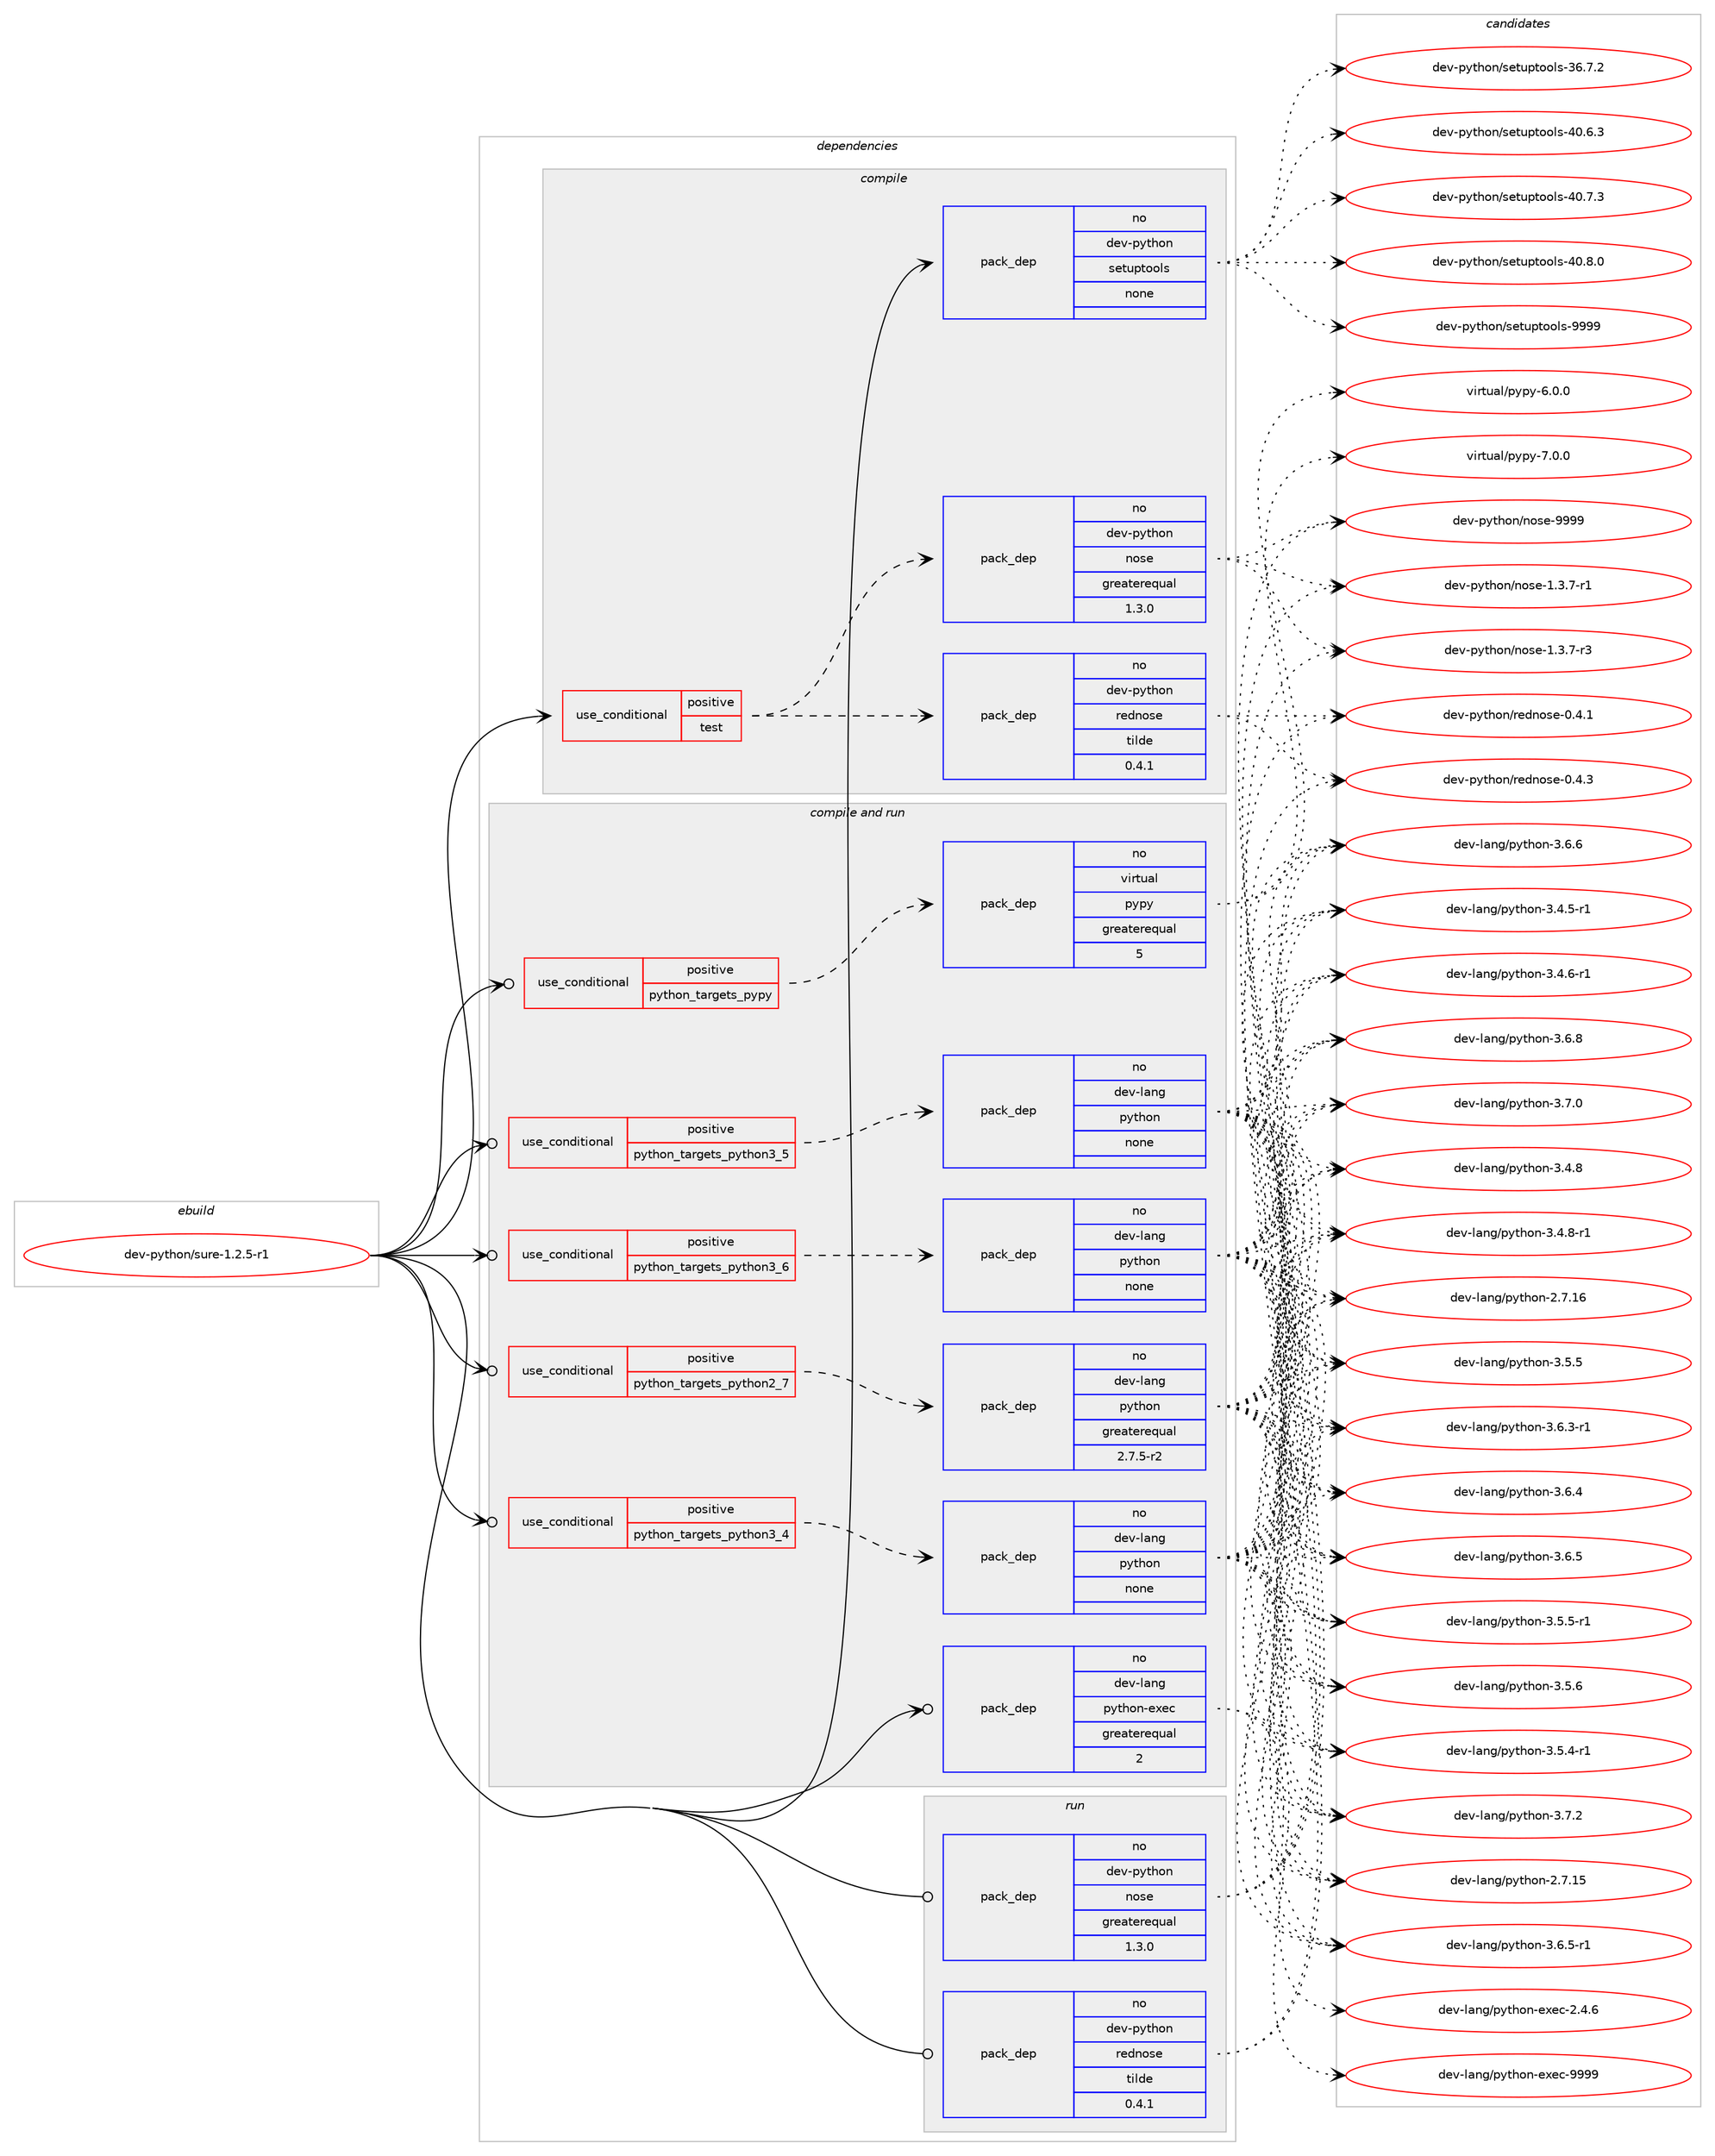 digraph prolog {

# *************
# Graph options
# *************

newrank=true;
concentrate=true;
compound=true;
graph [rankdir=LR,fontname=Helvetica,fontsize=10,ranksep=1.5];#, ranksep=2.5, nodesep=0.2];
edge  [arrowhead=vee];
node  [fontname=Helvetica,fontsize=10];

# **********
# The ebuild
# **********

subgraph cluster_leftcol {
color=gray;
rank=same;
label=<<i>ebuild</i>>;
id [label="dev-python/sure-1.2.5-r1", color=red, width=4, href="../dev-python/sure-1.2.5-r1.svg"];
}

# ****************
# The dependencies
# ****************

subgraph cluster_midcol {
color=gray;
label=<<i>dependencies</i>>;
subgraph cluster_compile {
fillcolor="#eeeeee";
style=filled;
label=<<i>compile</i>>;
subgraph cond385417 {
dependency1443622 [label=<<TABLE BORDER="0" CELLBORDER="1" CELLSPACING="0" CELLPADDING="4"><TR><TD ROWSPAN="3" CELLPADDING="10">use_conditional</TD></TR><TR><TD>positive</TD></TR><TR><TD>test</TD></TR></TABLE>>, shape=none, color=red];
subgraph pack1034842 {
dependency1443623 [label=<<TABLE BORDER="0" CELLBORDER="1" CELLSPACING="0" CELLPADDING="4" WIDTH="220"><TR><TD ROWSPAN="6" CELLPADDING="30">pack_dep</TD></TR><TR><TD WIDTH="110">no</TD></TR><TR><TD>dev-python</TD></TR><TR><TD>nose</TD></TR><TR><TD>greaterequal</TD></TR><TR><TD>1.3.0</TD></TR></TABLE>>, shape=none, color=blue];
}
dependency1443622:e -> dependency1443623:w [weight=20,style="dashed",arrowhead="vee"];
subgraph pack1034843 {
dependency1443624 [label=<<TABLE BORDER="0" CELLBORDER="1" CELLSPACING="0" CELLPADDING="4" WIDTH="220"><TR><TD ROWSPAN="6" CELLPADDING="30">pack_dep</TD></TR><TR><TD WIDTH="110">no</TD></TR><TR><TD>dev-python</TD></TR><TR><TD>rednose</TD></TR><TR><TD>tilde</TD></TR><TR><TD>0.4.1</TD></TR></TABLE>>, shape=none, color=blue];
}
dependency1443622:e -> dependency1443624:w [weight=20,style="dashed",arrowhead="vee"];
}
id:e -> dependency1443622:w [weight=20,style="solid",arrowhead="vee"];
subgraph pack1034844 {
dependency1443625 [label=<<TABLE BORDER="0" CELLBORDER="1" CELLSPACING="0" CELLPADDING="4" WIDTH="220"><TR><TD ROWSPAN="6" CELLPADDING="30">pack_dep</TD></TR><TR><TD WIDTH="110">no</TD></TR><TR><TD>dev-python</TD></TR><TR><TD>setuptools</TD></TR><TR><TD>none</TD></TR><TR><TD></TD></TR></TABLE>>, shape=none, color=blue];
}
id:e -> dependency1443625:w [weight=20,style="solid",arrowhead="vee"];
}
subgraph cluster_compileandrun {
fillcolor="#eeeeee";
style=filled;
label=<<i>compile and run</i>>;
subgraph cond385418 {
dependency1443626 [label=<<TABLE BORDER="0" CELLBORDER="1" CELLSPACING="0" CELLPADDING="4"><TR><TD ROWSPAN="3" CELLPADDING="10">use_conditional</TD></TR><TR><TD>positive</TD></TR><TR><TD>python_targets_pypy</TD></TR></TABLE>>, shape=none, color=red];
subgraph pack1034845 {
dependency1443627 [label=<<TABLE BORDER="0" CELLBORDER="1" CELLSPACING="0" CELLPADDING="4" WIDTH="220"><TR><TD ROWSPAN="6" CELLPADDING="30">pack_dep</TD></TR><TR><TD WIDTH="110">no</TD></TR><TR><TD>virtual</TD></TR><TR><TD>pypy</TD></TR><TR><TD>greaterequal</TD></TR><TR><TD>5</TD></TR></TABLE>>, shape=none, color=blue];
}
dependency1443626:e -> dependency1443627:w [weight=20,style="dashed",arrowhead="vee"];
}
id:e -> dependency1443626:w [weight=20,style="solid",arrowhead="odotvee"];
subgraph cond385419 {
dependency1443628 [label=<<TABLE BORDER="0" CELLBORDER="1" CELLSPACING="0" CELLPADDING="4"><TR><TD ROWSPAN="3" CELLPADDING="10">use_conditional</TD></TR><TR><TD>positive</TD></TR><TR><TD>python_targets_python2_7</TD></TR></TABLE>>, shape=none, color=red];
subgraph pack1034846 {
dependency1443629 [label=<<TABLE BORDER="0" CELLBORDER="1" CELLSPACING="0" CELLPADDING="4" WIDTH="220"><TR><TD ROWSPAN="6" CELLPADDING="30">pack_dep</TD></TR><TR><TD WIDTH="110">no</TD></TR><TR><TD>dev-lang</TD></TR><TR><TD>python</TD></TR><TR><TD>greaterequal</TD></TR><TR><TD>2.7.5-r2</TD></TR></TABLE>>, shape=none, color=blue];
}
dependency1443628:e -> dependency1443629:w [weight=20,style="dashed",arrowhead="vee"];
}
id:e -> dependency1443628:w [weight=20,style="solid",arrowhead="odotvee"];
subgraph cond385420 {
dependency1443630 [label=<<TABLE BORDER="0" CELLBORDER="1" CELLSPACING="0" CELLPADDING="4"><TR><TD ROWSPAN="3" CELLPADDING="10">use_conditional</TD></TR><TR><TD>positive</TD></TR><TR><TD>python_targets_python3_4</TD></TR></TABLE>>, shape=none, color=red];
subgraph pack1034847 {
dependency1443631 [label=<<TABLE BORDER="0" CELLBORDER="1" CELLSPACING="0" CELLPADDING="4" WIDTH="220"><TR><TD ROWSPAN="6" CELLPADDING="30">pack_dep</TD></TR><TR><TD WIDTH="110">no</TD></TR><TR><TD>dev-lang</TD></TR><TR><TD>python</TD></TR><TR><TD>none</TD></TR><TR><TD></TD></TR></TABLE>>, shape=none, color=blue];
}
dependency1443630:e -> dependency1443631:w [weight=20,style="dashed",arrowhead="vee"];
}
id:e -> dependency1443630:w [weight=20,style="solid",arrowhead="odotvee"];
subgraph cond385421 {
dependency1443632 [label=<<TABLE BORDER="0" CELLBORDER="1" CELLSPACING="0" CELLPADDING="4"><TR><TD ROWSPAN="3" CELLPADDING="10">use_conditional</TD></TR><TR><TD>positive</TD></TR><TR><TD>python_targets_python3_5</TD></TR></TABLE>>, shape=none, color=red];
subgraph pack1034848 {
dependency1443633 [label=<<TABLE BORDER="0" CELLBORDER="1" CELLSPACING="0" CELLPADDING="4" WIDTH="220"><TR><TD ROWSPAN="6" CELLPADDING="30">pack_dep</TD></TR><TR><TD WIDTH="110">no</TD></TR><TR><TD>dev-lang</TD></TR><TR><TD>python</TD></TR><TR><TD>none</TD></TR><TR><TD></TD></TR></TABLE>>, shape=none, color=blue];
}
dependency1443632:e -> dependency1443633:w [weight=20,style="dashed",arrowhead="vee"];
}
id:e -> dependency1443632:w [weight=20,style="solid",arrowhead="odotvee"];
subgraph cond385422 {
dependency1443634 [label=<<TABLE BORDER="0" CELLBORDER="1" CELLSPACING="0" CELLPADDING="4"><TR><TD ROWSPAN="3" CELLPADDING="10">use_conditional</TD></TR><TR><TD>positive</TD></TR><TR><TD>python_targets_python3_6</TD></TR></TABLE>>, shape=none, color=red];
subgraph pack1034849 {
dependency1443635 [label=<<TABLE BORDER="0" CELLBORDER="1" CELLSPACING="0" CELLPADDING="4" WIDTH="220"><TR><TD ROWSPAN="6" CELLPADDING="30">pack_dep</TD></TR><TR><TD WIDTH="110">no</TD></TR><TR><TD>dev-lang</TD></TR><TR><TD>python</TD></TR><TR><TD>none</TD></TR><TR><TD></TD></TR></TABLE>>, shape=none, color=blue];
}
dependency1443634:e -> dependency1443635:w [weight=20,style="dashed",arrowhead="vee"];
}
id:e -> dependency1443634:w [weight=20,style="solid",arrowhead="odotvee"];
subgraph pack1034850 {
dependency1443636 [label=<<TABLE BORDER="0" CELLBORDER="1" CELLSPACING="0" CELLPADDING="4" WIDTH="220"><TR><TD ROWSPAN="6" CELLPADDING="30">pack_dep</TD></TR><TR><TD WIDTH="110">no</TD></TR><TR><TD>dev-lang</TD></TR><TR><TD>python-exec</TD></TR><TR><TD>greaterequal</TD></TR><TR><TD>2</TD></TR></TABLE>>, shape=none, color=blue];
}
id:e -> dependency1443636:w [weight=20,style="solid",arrowhead="odotvee"];
}
subgraph cluster_run {
fillcolor="#eeeeee";
style=filled;
label=<<i>run</i>>;
subgraph pack1034851 {
dependency1443637 [label=<<TABLE BORDER="0" CELLBORDER="1" CELLSPACING="0" CELLPADDING="4" WIDTH="220"><TR><TD ROWSPAN="6" CELLPADDING="30">pack_dep</TD></TR><TR><TD WIDTH="110">no</TD></TR><TR><TD>dev-python</TD></TR><TR><TD>nose</TD></TR><TR><TD>greaterequal</TD></TR><TR><TD>1.3.0</TD></TR></TABLE>>, shape=none, color=blue];
}
id:e -> dependency1443637:w [weight=20,style="solid",arrowhead="odot"];
subgraph pack1034852 {
dependency1443638 [label=<<TABLE BORDER="0" CELLBORDER="1" CELLSPACING="0" CELLPADDING="4" WIDTH="220"><TR><TD ROWSPAN="6" CELLPADDING="30">pack_dep</TD></TR><TR><TD WIDTH="110">no</TD></TR><TR><TD>dev-python</TD></TR><TR><TD>rednose</TD></TR><TR><TD>tilde</TD></TR><TR><TD>0.4.1</TD></TR></TABLE>>, shape=none, color=blue];
}
id:e -> dependency1443638:w [weight=20,style="solid",arrowhead="odot"];
}
}

# **************
# The candidates
# **************

subgraph cluster_choices {
rank=same;
color=gray;
label=<<i>candidates</i>>;

subgraph choice1034842 {
color=black;
nodesep=1;
choice10010111845112121116104111110471101111151014549465146554511449 [label="dev-python/nose-1.3.7-r1", color=red, width=4,href="../dev-python/nose-1.3.7-r1.svg"];
choice10010111845112121116104111110471101111151014549465146554511451 [label="dev-python/nose-1.3.7-r3", color=red, width=4,href="../dev-python/nose-1.3.7-r3.svg"];
choice10010111845112121116104111110471101111151014557575757 [label="dev-python/nose-9999", color=red, width=4,href="../dev-python/nose-9999.svg"];
dependency1443623:e -> choice10010111845112121116104111110471101111151014549465146554511449:w [style=dotted,weight="100"];
dependency1443623:e -> choice10010111845112121116104111110471101111151014549465146554511451:w [style=dotted,weight="100"];
dependency1443623:e -> choice10010111845112121116104111110471101111151014557575757:w [style=dotted,weight="100"];
}
subgraph choice1034843 {
color=black;
nodesep=1;
choice1001011184511212111610411111047114101100110111115101454846524649 [label="dev-python/rednose-0.4.1", color=red, width=4,href="../dev-python/rednose-0.4.1.svg"];
choice1001011184511212111610411111047114101100110111115101454846524651 [label="dev-python/rednose-0.4.3", color=red, width=4,href="../dev-python/rednose-0.4.3.svg"];
dependency1443624:e -> choice1001011184511212111610411111047114101100110111115101454846524649:w [style=dotted,weight="100"];
dependency1443624:e -> choice1001011184511212111610411111047114101100110111115101454846524651:w [style=dotted,weight="100"];
}
subgraph choice1034844 {
color=black;
nodesep=1;
choice100101118451121211161041111104711510111611711211611111110811545515446554650 [label="dev-python/setuptools-36.7.2", color=red, width=4,href="../dev-python/setuptools-36.7.2.svg"];
choice100101118451121211161041111104711510111611711211611111110811545524846544651 [label="dev-python/setuptools-40.6.3", color=red, width=4,href="../dev-python/setuptools-40.6.3.svg"];
choice100101118451121211161041111104711510111611711211611111110811545524846554651 [label="dev-python/setuptools-40.7.3", color=red, width=4,href="../dev-python/setuptools-40.7.3.svg"];
choice100101118451121211161041111104711510111611711211611111110811545524846564648 [label="dev-python/setuptools-40.8.0", color=red, width=4,href="../dev-python/setuptools-40.8.0.svg"];
choice10010111845112121116104111110471151011161171121161111111081154557575757 [label="dev-python/setuptools-9999", color=red, width=4,href="../dev-python/setuptools-9999.svg"];
dependency1443625:e -> choice100101118451121211161041111104711510111611711211611111110811545515446554650:w [style=dotted,weight="100"];
dependency1443625:e -> choice100101118451121211161041111104711510111611711211611111110811545524846544651:w [style=dotted,weight="100"];
dependency1443625:e -> choice100101118451121211161041111104711510111611711211611111110811545524846554651:w [style=dotted,weight="100"];
dependency1443625:e -> choice100101118451121211161041111104711510111611711211611111110811545524846564648:w [style=dotted,weight="100"];
dependency1443625:e -> choice10010111845112121116104111110471151011161171121161111111081154557575757:w [style=dotted,weight="100"];
}
subgraph choice1034845 {
color=black;
nodesep=1;
choice1181051141161179710847112121112121455446484648 [label="virtual/pypy-6.0.0", color=red, width=4,href="../virtual/pypy-6.0.0.svg"];
choice1181051141161179710847112121112121455546484648 [label="virtual/pypy-7.0.0", color=red, width=4,href="../virtual/pypy-7.0.0.svg"];
dependency1443627:e -> choice1181051141161179710847112121112121455446484648:w [style=dotted,weight="100"];
dependency1443627:e -> choice1181051141161179710847112121112121455546484648:w [style=dotted,weight="100"];
}
subgraph choice1034846 {
color=black;
nodesep=1;
choice10010111845108971101034711212111610411111045504655464953 [label="dev-lang/python-2.7.15", color=red, width=4,href="../dev-lang/python-2.7.15.svg"];
choice10010111845108971101034711212111610411111045504655464954 [label="dev-lang/python-2.7.16", color=red, width=4,href="../dev-lang/python-2.7.16.svg"];
choice1001011184510897110103471121211161041111104551465246534511449 [label="dev-lang/python-3.4.5-r1", color=red, width=4,href="../dev-lang/python-3.4.5-r1.svg"];
choice1001011184510897110103471121211161041111104551465246544511449 [label="dev-lang/python-3.4.6-r1", color=red, width=4,href="../dev-lang/python-3.4.6-r1.svg"];
choice100101118451089711010347112121116104111110455146524656 [label="dev-lang/python-3.4.8", color=red, width=4,href="../dev-lang/python-3.4.8.svg"];
choice1001011184510897110103471121211161041111104551465246564511449 [label="dev-lang/python-3.4.8-r1", color=red, width=4,href="../dev-lang/python-3.4.8-r1.svg"];
choice1001011184510897110103471121211161041111104551465346524511449 [label="dev-lang/python-3.5.4-r1", color=red, width=4,href="../dev-lang/python-3.5.4-r1.svg"];
choice100101118451089711010347112121116104111110455146534653 [label="dev-lang/python-3.5.5", color=red, width=4,href="../dev-lang/python-3.5.5.svg"];
choice1001011184510897110103471121211161041111104551465346534511449 [label="dev-lang/python-3.5.5-r1", color=red, width=4,href="../dev-lang/python-3.5.5-r1.svg"];
choice100101118451089711010347112121116104111110455146534654 [label="dev-lang/python-3.5.6", color=red, width=4,href="../dev-lang/python-3.5.6.svg"];
choice1001011184510897110103471121211161041111104551465446514511449 [label="dev-lang/python-3.6.3-r1", color=red, width=4,href="../dev-lang/python-3.6.3-r1.svg"];
choice100101118451089711010347112121116104111110455146544652 [label="dev-lang/python-3.6.4", color=red, width=4,href="../dev-lang/python-3.6.4.svg"];
choice100101118451089711010347112121116104111110455146544653 [label="dev-lang/python-3.6.5", color=red, width=4,href="../dev-lang/python-3.6.5.svg"];
choice1001011184510897110103471121211161041111104551465446534511449 [label="dev-lang/python-3.6.5-r1", color=red, width=4,href="../dev-lang/python-3.6.5-r1.svg"];
choice100101118451089711010347112121116104111110455146544654 [label="dev-lang/python-3.6.6", color=red, width=4,href="../dev-lang/python-3.6.6.svg"];
choice100101118451089711010347112121116104111110455146544656 [label="dev-lang/python-3.6.8", color=red, width=4,href="../dev-lang/python-3.6.8.svg"];
choice100101118451089711010347112121116104111110455146554648 [label="dev-lang/python-3.7.0", color=red, width=4,href="../dev-lang/python-3.7.0.svg"];
choice100101118451089711010347112121116104111110455146554650 [label="dev-lang/python-3.7.2", color=red, width=4,href="../dev-lang/python-3.7.2.svg"];
dependency1443629:e -> choice10010111845108971101034711212111610411111045504655464953:w [style=dotted,weight="100"];
dependency1443629:e -> choice10010111845108971101034711212111610411111045504655464954:w [style=dotted,weight="100"];
dependency1443629:e -> choice1001011184510897110103471121211161041111104551465246534511449:w [style=dotted,weight="100"];
dependency1443629:e -> choice1001011184510897110103471121211161041111104551465246544511449:w [style=dotted,weight="100"];
dependency1443629:e -> choice100101118451089711010347112121116104111110455146524656:w [style=dotted,weight="100"];
dependency1443629:e -> choice1001011184510897110103471121211161041111104551465246564511449:w [style=dotted,weight="100"];
dependency1443629:e -> choice1001011184510897110103471121211161041111104551465346524511449:w [style=dotted,weight="100"];
dependency1443629:e -> choice100101118451089711010347112121116104111110455146534653:w [style=dotted,weight="100"];
dependency1443629:e -> choice1001011184510897110103471121211161041111104551465346534511449:w [style=dotted,weight="100"];
dependency1443629:e -> choice100101118451089711010347112121116104111110455146534654:w [style=dotted,weight="100"];
dependency1443629:e -> choice1001011184510897110103471121211161041111104551465446514511449:w [style=dotted,weight="100"];
dependency1443629:e -> choice100101118451089711010347112121116104111110455146544652:w [style=dotted,weight="100"];
dependency1443629:e -> choice100101118451089711010347112121116104111110455146544653:w [style=dotted,weight="100"];
dependency1443629:e -> choice1001011184510897110103471121211161041111104551465446534511449:w [style=dotted,weight="100"];
dependency1443629:e -> choice100101118451089711010347112121116104111110455146544654:w [style=dotted,weight="100"];
dependency1443629:e -> choice100101118451089711010347112121116104111110455146544656:w [style=dotted,weight="100"];
dependency1443629:e -> choice100101118451089711010347112121116104111110455146554648:w [style=dotted,weight="100"];
dependency1443629:e -> choice100101118451089711010347112121116104111110455146554650:w [style=dotted,weight="100"];
}
subgraph choice1034847 {
color=black;
nodesep=1;
choice10010111845108971101034711212111610411111045504655464953 [label="dev-lang/python-2.7.15", color=red, width=4,href="../dev-lang/python-2.7.15.svg"];
choice10010111845108971101034711212111610411111045504655464954 [label="dev-lang/python-2.7.16", color=red, width=4,href="../dev-lang/python-2.7.16.svg"];
choice1001011184510897110103471121211161041111104551465246534511449 [label="dev-lang/python-3.4.5-r1", color=red, width=4,href="../dev-lang/python-3.4.5-r1.svg"];
choice1001011184510897110103471121211161041111104551465246544511449 [label="dev-lang/python-3.4.6-r1", color=red, width=4,href="../dev-lang/python-3.4.6-r1.svg"];
choice100101118451089711010347112121116104111110455146524656 [label="dev-lang/python-3.4.8", color=red, width=4,href="../dev-lang/python-3.4.8.svg"];
choice1001011184510897110103471121211161041111104551465246564511449 [label="dev-lang/python-3.4.8-r1", color=red, width=4,href="../dev-lang/python-3.4.8-r1.svg"];
choice1001011184510897110103471121211161041111104551465346524511449 [label="dev-lang/python-3.5.4-r1", color=red, width=4,href="../dev-lang/python-3.5.4-r1.svg"];
choice100101118451089711010347112121116104111110455146534653 [label="dev-lang/python-3.5.5", color=red, width=4,href="../dev-lang/python-3.5.5.svg"];
choice1001011184510897110103471121211161041111104551465346534511449 [label="dev-lang/python-3.5.5-r1", color=red, width=4,href="../dev-lang/python-3.5.5-r1.svg"];
choice100101118451089711010347112121116104111110455146534654 [label="dev-lang/python-3.5.6", color=red, width=4,href="../dev-lang/python-3.5.6.svg"];
choice1001011184510897110103471121211161041111104551465446514511449 [label="dev-lang/python-3.6.3-r1", color=red, width=4,href="../dev-lang/python-3.6.3-r1.svg"];
choice100101118451089711010347112121116104111110455146544652 [label="dev-lang/python-3.6.4", color=red, width=4,href="../dev-lang/python-3.6.4.svg"];
choice100101118451089711010347112121116104111110455146544653 [label="dev-lang/python-3.6.5", color=red, width=4,href="../dev-lang/python-3.6.5.svg"];
choice1001011184510897110103471121211161041111104551465446534511449 [label="dev-lang/python-3.6.5-r1", color=red, width=4,href="../dev-lang/python-3.6.5-r1.svg"];
choice100101118451089711010347112121116104111110455146544654 [label="dev-lang/python-3.6.6", color=red, width=4,href="../dev-lang/python-3.6.6.svg"];
choice100101118451089711010347112121116104111110455146544656 [label="dev-lang/python-3.6.8", color=red, width=4,href="../dev-lang/python-3.6.8.svg"];
choice100101118451089711010347112121116104111110455146554648 [label="dev-lang/python-3.7.0", color=red, width=4,href="../dev-lang/python-3.7.0.svg"];
choice100101118451089711010347112121116104111110455146554650 [label="dev-lang/python-3.7.2", color=red, width=4,href="../dev-lang/python-3.7.2.svg"];
dependency1443631:e -> choice10010111845108971101034711212111610411111045504655464953:w [style=dotted,weight="100"];
dependency1443631:e -> choice10010111845108971101034711212111610411111045504655464954:w [style=dotted,weight="100"];
dependency1443631:e -> choice1001011184510897110103471121211161041111104551465246534511449:w [style=dotted,weight="100"];
dependency1443631:e -> choice1001011184510897110103471121211161041111104551465246544511449:w [style=dotted,weight="100"];
dependency1443631:e -> choice100101118451089711010347112121116104111110455146524656:w [style=dotted,weight="100"];
dependency1443631:e -> choice1001011184510897110103471121211161041111104551465246564511449:w [style=dotted,weight="100"];
dependency1443631:e -> choice1001011184510897110103471121211161041111104551465346524511449:w [style=dotted,weight="100"];
dependency1443631:e -> choice100101118451089711010347112121116104111110455146534653:w [style=dotted,weight="100"];
dependency1443631:e -> choice1001011184510897110103471121211161041111104551465346534511449:w [style=dotted,weight="100"];
dependency1443631:e -> choice100101118451089711010347112121116104111110455146534654:w [style=dotted,weight="100"];
dependency1443631:e -> choice1001011184510897110103471121211161041111104551465446514511449:w [style=dotted,weight="100"];
dependency1443631:e -> choice100101118451089711010347112121116104111110455146544652:w [style=dotted,weight="100"];
dependency1443631:e -> choice100101118451089711010347112121116104111110455146544653:w [style=dotted,weight="100"];
dependency1443631:e -> choice1001011184510897110103471121211161041111104551465446534511449:w [style=dotted,weight="100"];
dependency1443631:e -> choice100101118451089711010347112121116104111110455146544654:w [style=dotted,weight="100"];
dependency1443631:e -> choice100101118451089711010347112121116104111110455146544656:w [style=dotted,weight="100"];
dependency1443631:e -> choice100101118451089711010347112121116104111110455146554648:w [style=dotted,weight="100"];
dependency1443631:e -> choice100101118451089711010347112121116104111110455146554650:w [style=dotted,weight="100"];
}
subgraph choice1034848 {
color=black;
nodesep=1;
choice10010111845108971101034711212111610411111045504655464953 [label="dev-lang/python-2.7.15", color=red, width=4,href="../dev-lang/python-2.7.15.svg"];
choice10010111845108971101034711212111610411111045504655464954 [label="dev-lang/python-2.7.16", color=red, width=4,href="../dev-lang/python-2.7.16.svg"];
choice1001011184510897110103471121211161041111104551465246534511449 [label="dev-lang/python-3.4.5-r1", color=red, width=4,href="../dev-lang/python-3.4.5-r1.svg"];
choice1001011184510897110103471121211161041111104551465246544511449 [label="dev-lang/python-3.4.6-r1", color=red, width=4,href="../dev-lang/python-3.4.6-r1.svg"];
choice100101118451089711010347112121116104111110455146524656 [label="dev-lang/python-3.4.8", color=red, width=4,href="../dev-lang/python-3.4.8.svg"];
choice1001011184510897110103471121211161041111104551465246564511449 [label="dev-lang/python-3.4.8-r1", color=red, width=4,href="../dev-lang/python-3.4.8-r1.svg"];
choice1001011184510897110103471121211161041111104551465346524511449 [label="dev-lang/python-3.5.4-r1", color=red, width=4,href="../dev-lang/python-3.5.4-r1.svg"];
choice100101118451089711010347112121116104111110455146534653 [label="dev-lang/python-3.5.5", color=red, width=4,href="../dev-lang/python-3.5.5.svg"];
choice1001011184510897110103471121211161041111104551465346534511449 [label="dev-lang/python-3.5.5-r1", color=red, width=4,href="../dev-lang/python-3.5.5-r1.svg"];
choice100101118451089711010347112121116104111110455146534654 [label="dev-lang/python-3.5.6", color=red, width=4,href="../dev-lang/python-3.5.6.svg"];
choice1001011184510897110103471121211161041111104551465446514511449 [label="dev-lang/python-3.6.3-r1", color=red, width=4,href="../dev-lang/python-3.6.3-r1.svg"];
choice100101118451089711010347112121116104111110455146544652 [label="dev-lang/python-3.6.4", color=red, width=4,href="../dev-lang/python-3.6.4.svg"];
choice100101118451089711010347112121116104111110455146544653 [label="dev-lang/python-3.6.5", color=red, width=4,href="../dev-lang/python-3.6.5.svg"];
choice1001011184510897110103471121211161041111104551465446534511449 [label="dev-lang/python-3.6.5-r1", color=red, width=4,href="../dev-lang/python-3.6.5-r1.svg"];
choice100101118451089711010347112121116104111110455146544654 [label="dev-lang/python-3.6.6", color=red, width=4,href="../dev-lang/python-3.6.6.svg"];
choice100101118451089711010347112121116104111110455146544656 [label="dev-lang/python-3.6.8", color=red, width=4,href="../dev-lang/python-3.6.8.svg"];
choice100101118451089711010347112121116104111110455146554648 [label="dev-lang/python-3.7.0", color=red, width=4,href="../dev-lang/python-3.7.0.svg"];
choice100101118451089711010347112121116104111110455146554650 [label="dev-lang/python-3.7.2", color=red, width=4,href="../dev-lang/python-3.7.2.svg"];
dependency1443633:e -> choice10010111845108971101034711212111610411111045504655464953:w [style=dotted,weight="100"];
dependency1443633:e -> choice10010111845108971101034711212111610411111045504655464954:w [style=dotted,weight="100"];
dependency1443633:e -> choice1001011184510897110103471121211161041111104551465246534511449:w [style=dotted,weight="100"];
dependency1443633:e -> choice1001011184510897110103471121211161041111104551465246544511449:w [style=dotted,weight="100"];
dependency1443633:e -> choice100101118451089711010347112121116104111110455146524656:w [style=dotted,weight="100"];
dependency1443633:e -> choice1001011184510897110103471121211161041111104551465246564511449:w [style=dotted,weight="100"];
dependency1443633:e -> choice1001011184510897110103471121211161041111104551465346524511449:w [style=dotted,weight="100"];
dependency1443633:e -> choice100101118451089711010347112121116104111110455146534653:w [style=dotted,weight="100"];
dependency1443633:e -> choice1001011184510897110103471121211161041111104551465346534511449:w [style=dotted,weight="100"];
dependency1443633:e -> choice100101118451089711010347112121116104111110455146534654:w [style=dotted,weight="100"];
dependency1443633:e -> choice1001011184510897110103471121211161041111104551465446514511449:w [style=dotted,weight="100"];
dependency1443633:e -> choice100101118451089711010347112121116104111110455146544652:w [style=dotted,weight="100"];
dependency1443633:e -> choice100101118451089711010347112121116104111110455146544653:w [style=dotted,weight="100"];
dependency1443633:e -> choice1001011184510897110103471121211161041111104551465446534511449:w [style=dotted,weight="100"];
dependency1443633:e -> choice100101118451089711010347112121116104111110455146544654:w [style=dotted,weight="100"];
dependency1443633:e -> choice100101118451089711010347112121116104111110455146544656:w [style=dotted,weight="100"];
dependency1443633:e -> choice100101118451089711010347112121116104111110455146554648:w [style=dotted,weight="100"];
dependency1443633:e -> choice100101118451089711010347112121116104111110455146554650:w [style=dotted,weight="100"];
}
subgraph choice1034849 {
color=black;
nodesep=1;
choice10010111845108971101034711212111610411111045504655464953 [label="dev-lang/python-2.7.15", color=red, width=4,href="../dev-lang/python-2.7.15.svg"];
choice10010111845108971101034711212111610411111045504655464954 [label="dev-lang/python-2.7.16", color=red, width=4,href="../dev-lang/python-2.7.16.svg"];
choice1001011184510897110103471121211161041111104551465246534511449 [label="dev-lang/python-3.4.5-r1", color=red, width=4,href="../dev-lang/python-3.4.5-r1.svg"];
choice1001011184510897110103471121211161041111104551465246544511449 [label="dev-lang/python-3.4.6-r1", color=red, width=4,href="../dev-lang/python-3.4.6-r1.svg"];
choice100101118451089711010347112121116104111110455146524656 [label="dev-lang/python-3.4.8", color=red, width=4,href="../dev-lang/python-3.4.8.svg"];
choice1001011184510897110103471121211161041111104551465246564511449 [label="dev-lang/python-3.4.8-r1", color=red, width=4,href="../dev-lang/python-3.4.8-r1.svg"];
choice1001011184510897110103471121211161041111104551465346524511449 [label="dev-lang/python-3.5.4-r1", color=red, width=4,href="../dev-lang/python-3.5.4-r1.svg"];
choice100101118451089711010347112121116104111110455146534653 [label="dev-lang/python-3.5.5", color=red, width=4,href="../dev-lang/python-3.5.5.svg"];
choice1001011184510897110103471121211161041111104551465346534511449 [label="dev-lang/python-3.5.5-r1", color=red, width=4,href="../dev-lang/python-3.5.5-r1.svg"];
choice100101118451089711010347112121116104111110455146534654 [label="dev-lang/python-3.5.6", color=red, width=4,href="../dev-lang/python-3.5.6.svg"];
choice1001011184510897110103471121211161041111104551465446514511449 [label="dev-lang/python-3.6.3-r1", color=red, width=4,href="../dev-lang/python-3.6.3-r1.svg"];
choice100101118451089711010347112121116104111110455146544652 [label="dev-lang/python-3.6.4", color=red, width=4,href="../dev-lang/python-3.6.4.svg"];
choice100101118451089711010347112121116104111110455146544653 [label="dev-lang/python-3.6.5", color=red, width=4,href="../dev-lang/python-3.6.5.svg"];
choice1001011184510897110103471121211161041111104551465446534511449 [label="dev-lang/python-3.6.5-r1", color=red, width=4,href="../dev-lang/python-3.6.5-r1.svg"];
choice100101118451089711010347112121116104111110455146544654 [label="dev-lang/python-3.6.6", color=red, width=4,href="../dev-lang/python-3.6.6.svg"];
choice100101118451089711010347112121116104111110455146544656 [label="dev-lang/python-3.6.8", color=red, width=4,href="../dev-lang/python-3.6.8.svg"];
choice100101118451089711010347112121116104111110455146554648 [label="dev-lang/python-3.7.0", color=red, width=4,href="../dev-lang/python-3.7.0.svg"];
choice100101118451089711010347112121116104111110455146554650 [label="dev-lang/python-3.7.2", color=red, width=4,href="../dev-lang/python-3.7.2.svg"];
dependency1443635:e -> choice10010111845108971101034711212111610411111045504655464953:w [style=dotted,weight="100"];
dependency1443635:e -> choice10010111845108971101034711212111610411111045504655464954:w [style=dotted,weight="100"];
dependency1443635:e -> choice1001011184510897110103471121211161041111104551465246534511449:w [style=dotted,weight="100"];
dependency1443635:e -> choice1001011184510897110103471121211161041111104551465246544511449:w [style=dotted,weight="100"];
dependency1443635:e -> choice100101118451089711010347112121116104111110455146524656:w [style=dotted,weight="100"];
dependency1443635:e -> choice1001011184510897110103471121211161041111104551465246564511449:w [style=dotted,weight="100"];
dependency1443635:e -> choice1001011184510897110103471121211161041111104551465346524511449:w [style=dotted,weight="100"];
dependency1443635:e -> choice100101118451089711010347112121116104111110455146534653:w [style=dotted,weight="100"];
dependency1443635:e -> choice1001011184510897110103471121211161041111104551465346534511449:w [style=dotted,weight="100"];
dependency1443635:e -> choice100101118451089711010347112121116104111110455146534654:w [style=dotted,weight="100"];
dependency1443635:e -> choice1001011184510897110103471121211161041111104551465446514511449:w [style=dotted,weight="100"];
dependency1443635:e -> choice100101118451089711010347112121116104111110455146544652:w [style=dotted,weight="100"];
dependency1443635:e -> choice100101118451089711010347112121116104111110455146544653:w [style=dotted,weight="100"];
dependency1443635:e -> choice1001011184510897110103471121211161041111104551465446534511449:w [style=dotted,weight="100"];
dependency1443635:e -> choice100101118451089711010347112121116104111110455146544654:w [style=dotted,weight="100"];
dependency1443635:e -> choice100101118451089711010347112121116104111110455146544656:w [style=dotted,weight="100"];
dependency1443635:e -> choice100101118451089711010347112121116104111110455146554648:w [style=dotted,weight="100"];
dependency1443635:e -> choice100101118451089711010347112121116104111110455146554650:w [style=dotted,weight="100"];
}
subgraph choice1034850 {
color=black;
nodesep=1;
choice1001011184510897110103471121211161041111104510112010199455046524654 [label="dev-lang/python-exec-2.4.6", color=red, width=4,href="../dev-lang/python-exec-2.4.6.svg"];
choice10010111845108971101034711212111610411111045101120101994557575757 [label="dev-lang/python-exec-9999", color=red, width=4,href="../dev-lang/python-exec-9999.svg"];
dependency1443636:e -> choice1001011184510897110103471121211161041111104510112010199455046524654:w [style=dotted,weight="100"];
dependency1443636:e -> choice10010111845108971101034711212111610411111045101120101994557575757:w [style=dotted,weight="100"];
}
subgraph choice1034851 {
color=black;
nodesep=1;
choice10010111845112121116104111110471101111151014549465146554511449 [label="dev-python/nose-1.3.7-r1", color=red, width=4,href="../dev-python/nose-1.3.7-r1.svg"];
choice10010111845112121116104111110471101111151014549465146554511451 [label="dev-python/nose-1.3.7-r3", color=red, width=4,href="../dev-python/nose-1.3.7-r3.svg"];
choice10010111845112121116104111110471101111151014557575757 [label="dev-python/nose-9999", color=red, width=4,href="../dev-python/nose-9999.svg"];
dependency1443637:e -> choice10010111845112121116104111110471101111151014549465146554511449:w [style=dotted,weight="100"];
dependency1443637:e -> choice10010111845112121116104111110471101111151014549465146554511451:w [style=dotted,weight="100"];
dependency1443637:e -> choice10010111845112121116104111110471101111151014557575757:w [style=dotted,weight="100"];
}
subgraph choice1034852 {
color=black;
nodesep=1;
choice1001011184511212111610411111047114101100110111115101454846524649 [label="dev-python/rednose-0.4.1", color=red, width=4,href="../dev-python/rednose-0.4.1.svg"];
choice1001011184511212111610411111047114101100110111115101454846524651 [label="dev-python/rednose-0.4.3", color=red, width=4,href="../dev-python/rednose-0.4.3.svg"];
dependency1443638:e -> choice1001011184511212111610411111047114101100110111115101454846524649:w [style=dotted,weight="100"];
dependency1443638:e -> choice1001011184511212111610411111047114101100110111115101454846524651:w [style=dotted,weight="100"];
}
}

}
